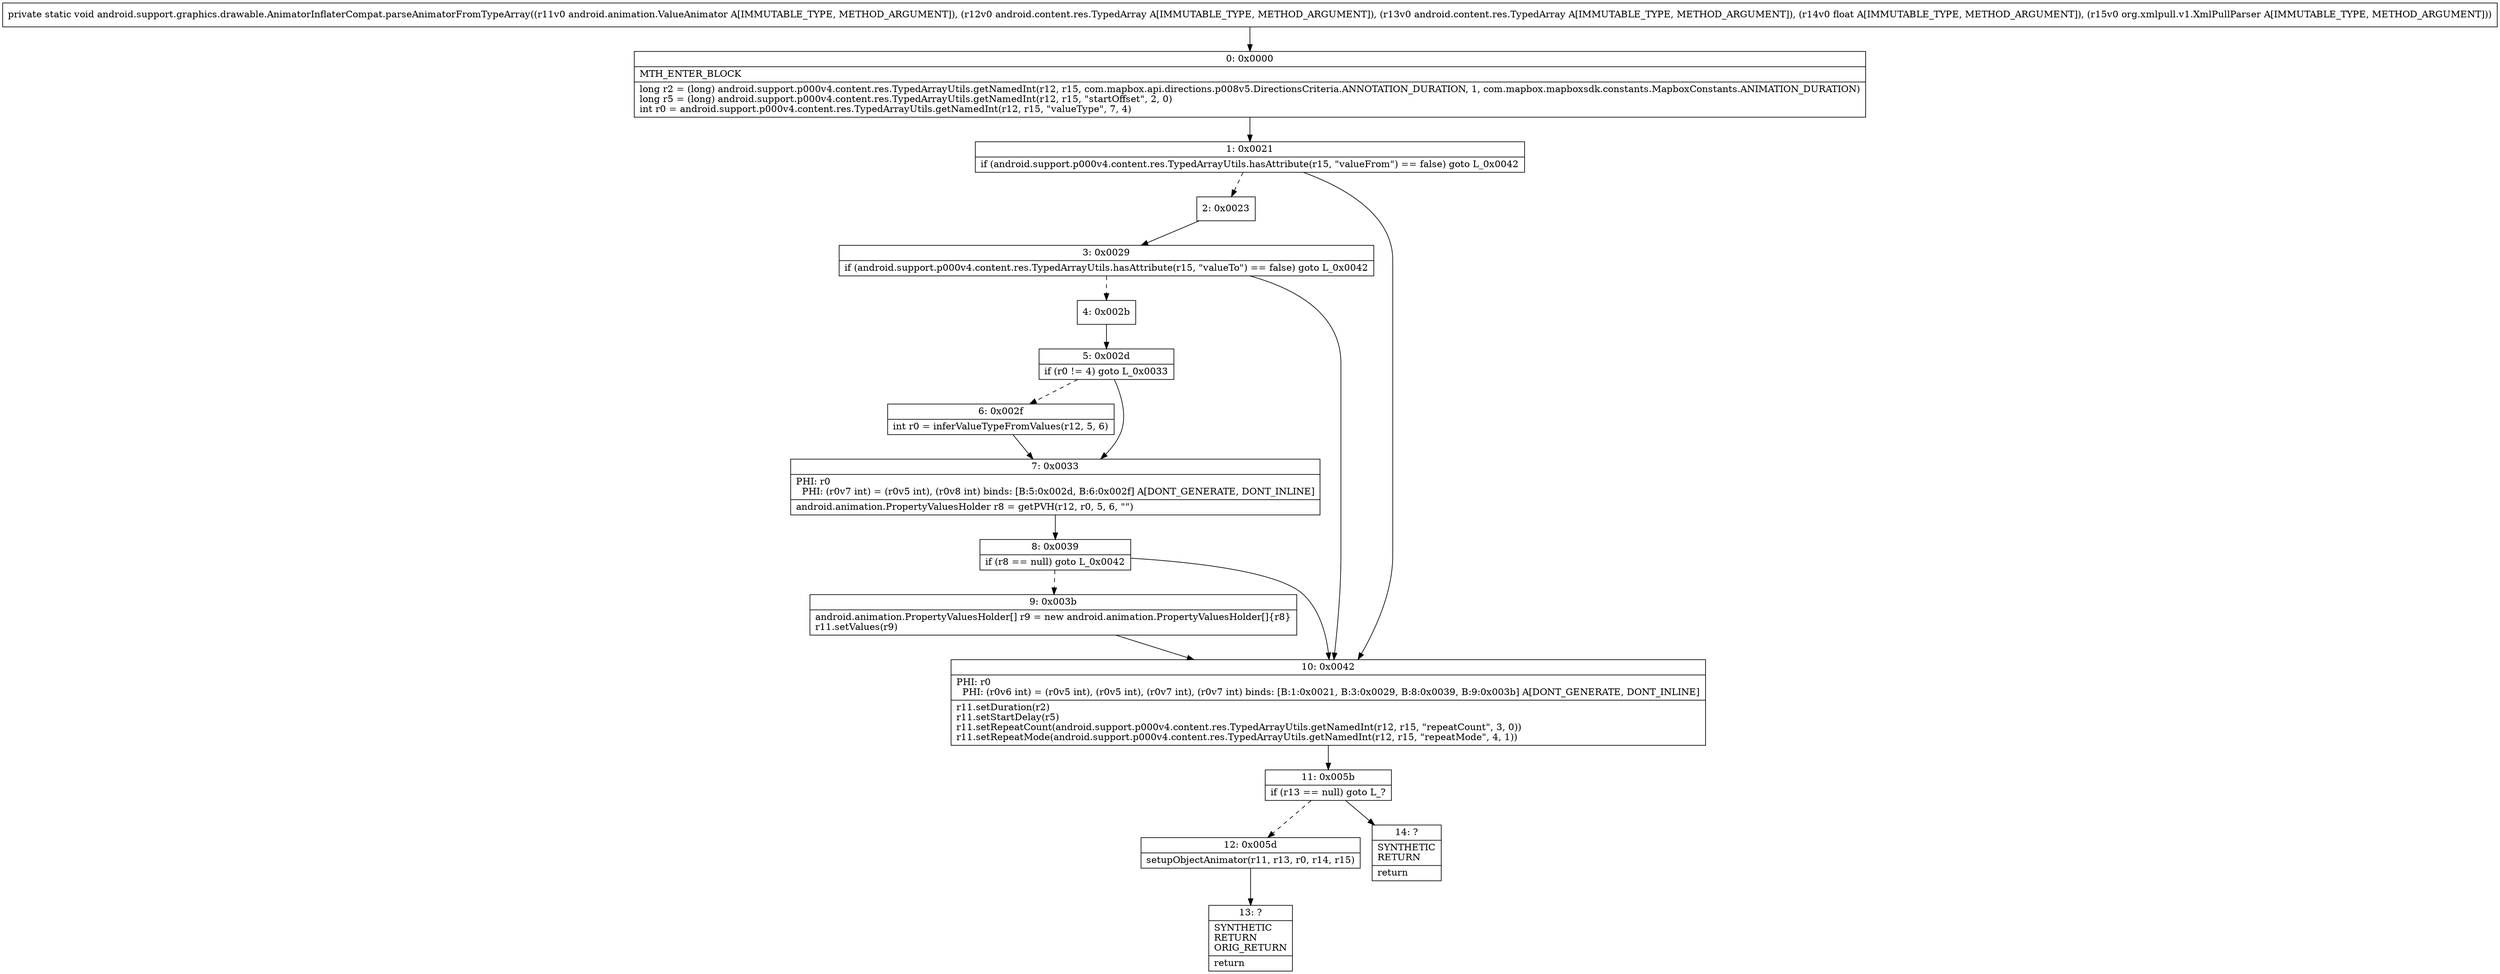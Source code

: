 digraph "CFG forandroid.support.graphics.drawable.AnimatorInflaterCompat.parseAnimatorFromTypeArray(Landroid\/animation\/ValueAnimator;Landroid\/content\/res\/TypedArray;Landroid\/content\/res\/TypedArray;FLorg\/xmlpull\/v1\/XmlPullParser;)V" {
Node_0 [shape=record,label="{0\:\ 0x0000|MTH_ENTER_BLOCK\l|long r2 = (long) android.support.p000v4.content.res.TypedArrayUtils.getNamedInt(r12, r15, com.mapbox.api.directions.p008v5.DirectionsCriteria.ANNOTATION_DURATION, 1, com.mapbox.mapboxsdk.constants.MapboxConstants.ANIMATION_DURATION)\llong r5 = (long) android.support.p000v4.content.res.TypedArrayUtils.getNamedInt(r12, r15, \"startOffset\", 2, 0)\lint r0 = android.support.p000v4.content.res.TypedArrayUtils.getNamedInt(r12, r15, \"valueType\", 7, 4)\l}"];
Node_1 [shape=record,label="{1\:\ 0x0021|if (android.support.p000v4.content.res.TypedArrayUtils.hasAttribute(r15, \"valueFrom\") == false) goto L_0x0042\l}"];
Node_2 [shape=record,label="{2\:\ 0x0023}"];
Node_3 [shape=record,label="{3\:\ 0x0029|if (android.support.p000v4.content.res.TypedArrayUtils.hasAttribute(r15, \"valueTo\") == false) goto L_0x0042\l}"];
Node_4 [shape=record,label="{4\:\ 0x002b}"];
Node_5 [shape=record,label="{5\:\ 0x002d|if (r0 != 4) goto L_0x0033\l}"];
Node_6 [shape=record,label="{6\:\ 0x002f|int r0 = inferValueTypeFromValues(r12, 5, 6)\l}"];
Node_7 [shape=record,label="{7\:\ 0x0033|PHI: r0 \l  PHI: (r0v7 int) = (r0v5 int), (r0v8 int) binds: [B:5:0x002d, B:6:0x002f] A[DONT_GENERATE, DONT_INLINE]\l|android.animation.PropertyValuesHolder r8 = getPVH(r12, r0, 5, 6, \"\")\l}"];
Node_8 [shape=record,label="{8\:\ 0x0039|if (r8 == null) goto L_0x0042\l}"];
Node_9 [shape=record,label="{9\:\ 0x003b|android.animation.PropertyValuesHolder[] r9 = new android.animation.PropertyValuesHolder[]\{r8\}\lr11.setValues(r9)\l}"];
Node_10 [shape=record,label="{10\:\ 0x0042|PHI: r0 \l  PHI: (r0v6 int) = (r0v5 int), (r0v5 int), (r0v7 int), (r0v7 int) binds: [B:1:0x0021, B:3:0x0029, B:8:0x0039, B:9:0x003b] A[DONT_GENERATE, DONT_INLINE]\l|r11.setDuration(r2)\lr11.setStartDelay(r5)\lr11.setRepeatCount(android.support.p000v4.content.res.TypedArrayUtils.getNamedInt(r12, r15, \"repeatCount\", 3, 0))\lr11.setRepeatMode(android.support.p000v4.content.res.TypedArrayUtils.getNamedInt(r12, r15, \"repeatMode\", 4, 1))\l}"];
Node_11 [shape=record,label="{11\:\ 0x005b|if (r13 == null) goto L_?\l}"];
Node_12 [shape=record,label="{12\:\ 0x005d|setupObjectAnimator(r11, r13, r0, r14, r15)\l}"];
Node_13 [shape=record,label="{13\:\ ?|SYNTHETIC\lRETURN\lORIG_RETURN\l|return\l}"];
Node_14 [shape=record,label="{14\:\ ?|SYNTHETIC\lRETURN\l|return\l}"];
MethodNode[shape=record,label="{private static void android.support.graphics.drawable.AnimatorInflaterCompat.parseAnimatorFromTypeArray((r11v0 android.animation.ValueAnimator A[IMMUTABLE_TYPE, METHOD_ARGUMENT]), (r12v0 android.content.res.TypedArray A[IMMUTABLE_TYPE, METHOD_ARGUMENT]), (r13v0 android.content.res.TypedArray A[IMMUTABLE_TYPE, METHOD_ARGUMENT]), (r14v0 float A[IMMUTABLE_TYPE, METHOD_ARGUMENT]), (r15v0 org.xmlpull.v1.XmlPullParser A[IMMUTABLE_TYPE, METHOD_ARGUMENT])) }"];
MethodNode -> Node_0;
Node_0 -> Node_1;
Node_1 -> Node_2[style=dashed];
Node_1 -> Node_10;
Node_2 -> Node_3;
Node_3 -> Node_4[style=dashed];
Node_3 -> Node_10;
Node_4 -> Node_5;
Node_5 -> Node_6[style=dashed];
Node_5 -> Node_7;
Node_6 -> Node_7;
Node_7 -> Node_8;
Node_8 -> Node_9[style=dashed];
Node_8 -> Node_10;
Node_9 -> Node_10;
Node_10 -> Node_11;
Node_11 -> Node_12[style=dashed];
Node_11 -> Node_14;
Node_12 -> Node_13;
}

